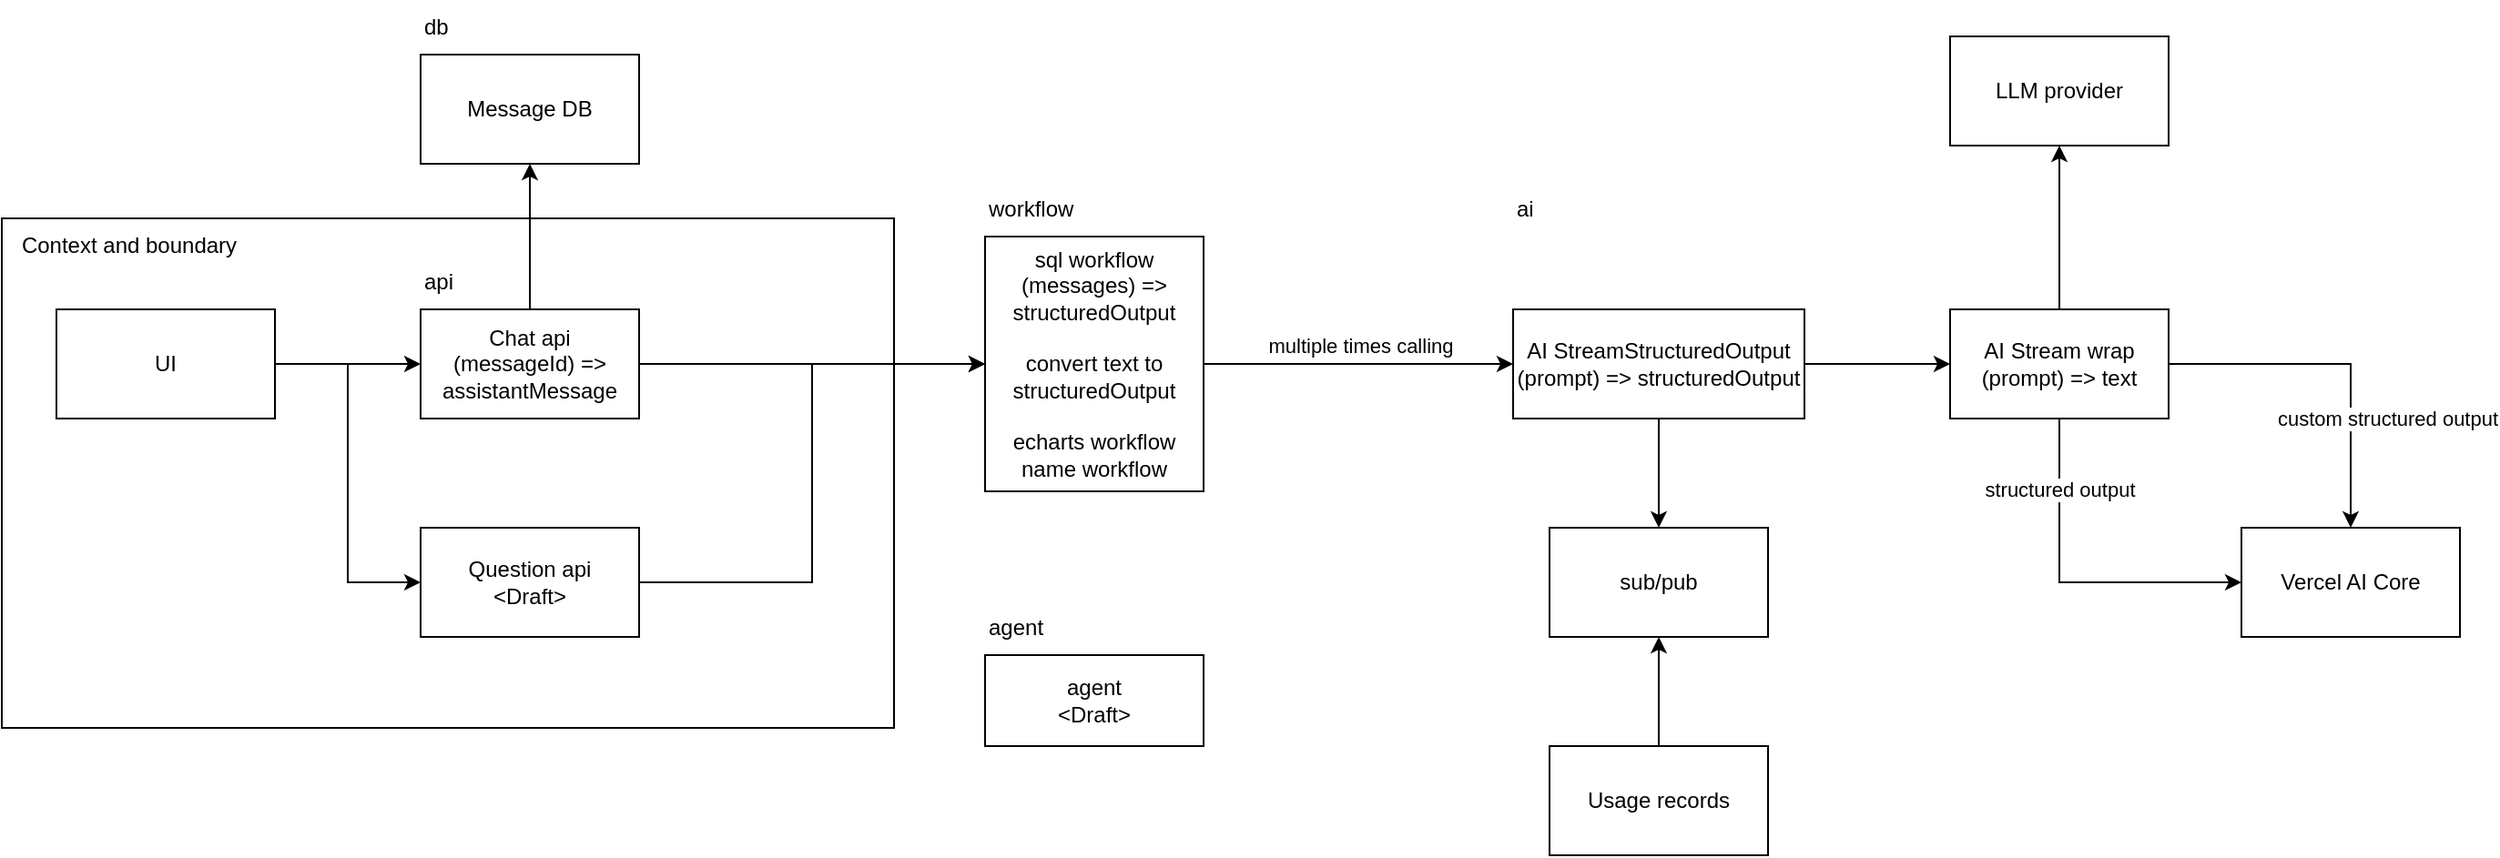 <mxfile version="16.1.2" type="device"><diagram id="T_5NbkTzH4--SwDODfP7" name="Page-1"><mxGraphModel dx="1346" dy="852" grid="1" gridSize="10" guides="1" tooltips="1" connect="1" arrows="1" fold="1" page="1" pageScale="1" pageWidth="850" pageHeight="1100" math="0" shadow="0"><root><mxCell id="0"/><mxCell id="1" parent="0"/><mxCell id="xecHZkNJOGoabuRnsaL3-22" value="" style="rounded=0;whiteSpace=wrap;html=1;" parent="1" vertex="1"><mxGeometry x="50" y="190" width="490" height="280" as="geometry"/></mxCell><mxCell id="xecHZkNJOGoabuRnsaL3-6" style="edgeStyle=orthogonalEdgeStyle;rounded=0;orthogonalLoop=1;jettySize=auto;html=1;exitX=1;exitY=0.5;exitDx=0;exitDy=0;entryX=0;entryY=0.5;entryDx=0;entryDy=0;" parent="1" source="xecHZkNJOGoabuRnsaL3-1" target="xecHZkNJOGoabuRnsaL3-2" edge="1"><mxGeometry relative="1" as="geometry"/></mxCell><mxCell id="xecHZkNJOGoabuRnsaL3-7" style="edgeStyle=orthogonalEdgeStyle;rounded=0;orthogonalLoop=1;jettySize=auto;html=1;exitX=1;exitY=0.5;exitDx=0;exitDy=0;entryX=0;entryY=0.5;entryDx=0;entryDy=0;" parent="1" source="xecHZkNJOGoabuRnsaL3-1" target="xecHZkNJOGoabuRnsaL3-3" edge="1"><mxGeometry relative="1" as="geometry"/></mxCell><mxCell id="xecHZkNJOGoabuRnsaL3-1" value="UI" style="rounded=0;whiteSpace=wrap;html=1;" parent="1" vertex="1"><mxGeometry x="80" y="240" width="120" height="60" as="geometry"/></mxCell><mxCell id="xecHZkNJOGoabuRnsaL3-8" style="edgeStyle=orthogonalEdgeStyle;rounded=0;orthogonalLoop=1;jettySize=auto;html=1;exitX=1;exitY=0.5;exitDx=0;exitDy=0;entryX=0;entryY=0.5;entryDx=0;entryDy=0;" parent="1" source="xecHZkNJOGoabuRnsaL3-2" target="xecHZkNJOGoabuRnsaL3-4" edge="1"><mxGeometry relative="1" as="geometry"/></mxCell><mxCell id="xecHZkNJOGoabuRnsaL3-21" style="edgeStyle=orthogonalEdgeStyle;rounded=0;orthogonalLoop=1;jettySize=auto;html=1;exitX=0.5;exitY=0;exitDx=0;exitDy=0;entryX=0.5;entryY=1;entryDx=0;entryDy=0;" parent="1" source="xecHZkNJOGoabuRnsaL3-2" target="xecHZkNJOGoabuRnsaL3-20" edge="1"><mxGeometry relative="1" as="geometry"/></mxCell><mxCell id="xecHZkNJOGoabuRnsaL3-2" value="Chat api&lt;br&gt;(messageId) =&amp;gt; assistantMessage" style="rounded=0;whiteSpace=wrap;html=1;" parent="1" vertex="1"><mxGeometry x="280" y="240" width="120" height="60" as="geometry"/></mxCell><mxCell id="xecHZkNJOGoabuRnsaL3-9" style="edgeStyle=orthogonalEdgeStyle;rounded=0;orthogonalLoop=1;jettySize=auto;html=1;exitX=1;exitY=0.5;exitDx=0;exitDy=0;entryX=0;entryY=0.5;entryDx=0;entryDy=0;" parent="1" source="xecHZkNJOGoabuRnsaL3-3" target="xecHZkNJOGoabuRnsaL3-4" edge="1"><mxGeometry relative="1" as="geometry"/></mxCell><mxCell id="xecHZkNJOGoabuRnsaL3-3" value="Question api&lt;br&gt;&amp;lt;Draft&amp;gt;" style="rounded=0;whiteSpace=wrap;html=1;" parent="1" vertex="1"><mxGeometry x="280" y="360" width="120" height="60" as="geometry"/></mxCell><mxCell id="xecHZkNJOGoabuRnsaL3-10" style="edgeStyle=orthogonalEdgeStyle;rounded=0;orthogonalLoop=1;jettySize=auto;html=1;exitX=1;exitY=0.5;exitDx=0;exitDy=0;entryX=0;entryY=0.5;entryDx=0;entryDy=0;" parent="1" source="xecHZkNJOGoabuRnsaL3-4" target="xecHZkNJOGoabuRnsaL3-5" edge="1"><mxGeometry relative="1" as="geometry"/></mxCell><mxCell id="xecHZkNJOGoabuRnsaL3-16" value="multiple times calling" style="edgeLabel;html=1;align=center;verticalAlign=middle;resizable=0;points=[];" parent="xecHZkNJOGoabuRnsaL3-10" vertex="1" connectable="0"><mxGeometry x="-0.15" y="-1" relative="1" as="geometry"><mxPoint x="13" y="-11" as="offset"/></mxGeometry></mxCell><mxCell id="xecHZkNJOGoabuRnsaL3-13" style="edgeStyle=orthogonalEdgeStyle;rounded=0;orthogonalLoop=1;jettySize=auto;html=1;exitX=0.5;exitY=0;exitDx=0;exitDy=0;entryX=0.5;entryY=1;entryDx=0;entryDy=0;" parent="1" source="xecHZkNJOGoabuRnsaL3-29" target="xecHZkNJOGoabuRnsaL3-11" edge="1"><mxGeometry relative="1" as="geometry"/></mxCell><mxCell id="xecHZkNJOGoabuRnsaL3-4" value="sql workflow&lt;br&gt;(messages) =&amp;gt; structuredOutput&lt;br&gt;&lt;br&gt;convert text to structuredOutput&lt;br&gt;&lt;br&gt;echarts workflow&lt;br&gt;name workflow" style="rounded=0;whiteSpace=wrap;html=1;" parent="1" vertex="1"><mxGeometry x="590" y="200" width="120" height="140" as="geometry"/></mxCell><mxCell id="xecHZkNJOGoabuRnsaL3-18" style="edgeStyle=orthogonalEdgeStyle;rounded=0;orthogonalLoop=1;jettySize=auto;html=1;exitX=0.5;exitY=1;exitDx=0;exitDy=0;entryX=0.5;entryY=0;entryDx=0;entryDy=0;" parent="1" source="xecHZkNJOGoabuRnsaL3-5" target="xecHZkNJOGoabuRnsaL3-17" edge="1"><mxGeometry relative="1" as="geometry"/></mxCell><mxCell id="xecHZkNJOGoabuRnsaL3-30" style="edgeStyle=orthogonalEdgeStyle;rounded=0;orthogonalLoop=1;jettySize=auto;html=1;exitX=1;exitY=0.5;exitDx=0;exitDy=0;entryX=0;entryY=0.5;entryDx=0;entryDy=0;" parent="1" source="xecHZkNJOGoabuRnsaL3-5" target="xecHZkNJOGoabuRnsaL3-29" edge="1"><mxGeometry relative="1" as="geometry"/></mxCell><mxCell id="xecHZkNJOGoabuRnsaL3-5" value="AI StreamStructuredOutput&lt;br&gt;(prompt) =&amp;gt; structuredOutput" style="rounded=0;whiteSpace=wrap;html=1;" parent="1" vertex="1"><mxGeometry x="880" y="240" width="160" height="60" as="geometry"/></mxCell><mxCell id="xecHZkNJOGoabuRnsaL3-11" value="LLM provider" style="rounded=0;whiteSpace=wrap;html=1;" parent="1" vertex="1"><mxGeometry x="1120" y="90" width="120" height="60" as="geometry"/></mxCell><mxCell id="xecHZkNJOGoabuRnsaL3-19" style="edgeStyle=orthogonalEdgeStyle;rounded=0;orthogonalLoop=1;jettySize=auto;html=1;exitX=0.5;exitY=0;exitDx=0;exitDy=0;entryX=0.5;entryY=1;entryDx=0;entryDy=0;" parent="1" source="xecHZkNJOGoabuRnsaL3-14" target="xecHZkNJOGoabuRnsaL3-17" edge="1"><mxGeometry relative="1" as="geometry"/></mxCell><mxCell id="xecHZkNJOGoabuRnsaL3-14" value="Usage records" style="rounded=0;whiteSpace=wrap;html=1;" parent="1" vertex="1"><mxGeometry x="900" y="480" width="120" height="60" as="geometry"/></mxCell><mxCell id="xecHZkNJOGoabuRnsaL3-17" value="sub/pub" style="rounded=0;whiteSpace=wrap;html=1;" parent="1" vertex="1"><mxGeometry x="900" y="360" width="120" height="60" as="geometry"/></mxCell><mxCell id="xecHZkNJOGoabuRnsaL3-20" value="Message DB" style="rounded=0;whiteSpace=wrap;html=1;" parent="1" vertex="1"><mxGeometry x="280" y="100" width="120" height="60" as="geometry"/></mxCell><mxCell id="xecHZkNJOGoabuRnsaL3-24" value="Context and boundary" style="text;html=1;strokeColor=none;fillColor=none;align=center;verticalAlign=middle;whiteSpace=wrap;rounded=0;" parent="1" vertex="1"><mxGeometry x="50" y="190" width="140" height="30" as="geometry"/></mxCell><mxCell id="xecHZkNJOGoabuRnsaL3-25" value="workflow" style="text;html=1;strokeColor=none;fillColor=none;align=left;verticalAlign=middle;whiteSpace=wrap;rounded=0;" parent="1" vertex="1"><mxGeometry x="590" y="170" width="170" height="30" as="geometry"/></mxCell><mxCell id="xecHZkNJOGoabuRnsaL3-26" value="ai" style="text;html=1;strokeColor=none;fillColor=none;align=left;verticalAlign=middle;whiteSpace=wrap;rounded=0;" parent="1" vertex="1"><mxGeometry x="880" y="170" width="170" height="30" as="geometry"/></mxCell><mxCell id="xecHZkNJOGoabuRnsaL3-27" value="db" style="text;html=1;strokeColor=none;fillColor=none;align=left;verticalAlign=middle;whiteSpace=wrap;rounded=0;" parent="1" vertex="1"><mxGeometry x="280" y="70" width="170" height="30" as="geometry"/></mxCell><mxCell id="xecHZkNJOGoabuRnsaL3-28" value="api" style="text;html=1;strokeColor=none;fillColor=none;align=left;verticalAlign=middle;whiteSpace=wrap;rounded=0;" parent="1" vertex="1"><mxGeometry x="280" y="210" width="170" height="30" as="geometry"/></mxCell><mxCell id="xecHZkNJOGoabuRnsaL3-32" style="edgeStyle=orthogonalEdgeStyle;rounded=0;orthogonalLoop=1;jettySize=auto;html=1;exitX=1;exitY=0.5;exitDx=0;exitDy=0;entryX=0.5;entryY=0;entryDx=0;entryDy=0;" parent="1" source="xecHZkNJOGoabuRnsaL3-29" target="xecHZkNJOGoabuRnsaL3-31" edge="1"><mxGeometry relative="1" as="geometry"/></mxCell><mxCell id="xecHZkNJOGoabuRnsaL3-36" value="custom structured output" style="edgeLabel;html=1;align=center;verticalAlign=middle;resizable=0;points=[];" parent="xecHZkNJOGoabuRnsaL3-32" vertex="1" connectable="0"><mxGeometry x="-0.2" y="-1" relative="1" as="geometry"><mxPoint x="44" y="29" as="offset"/></mxGeometry></mxCell><mxCell id="j2VCofqriF12ckQbAM_w-1" style="edgeStyle=orthogonalEdgeStyle;rounded=0;orthogonalLoop=1;jettySize=auto;html=1;exitX=0.5;exitY=1;exitDx=0;exitDy=0;entryX=0;entryY=0.5;entryDx=0;entryDy=0;" edge="1" parent="1" source="xecHZkNJOGoabuRnsaL3-29" target="xecHZkNJOGoabuRnsaL3-31"><mxGeometry relative="1" as="geometry"/></mxCell><mxCell id="j2VCofqriF12ckQbAM_w-2" value="structured output" style="edgeLabel;html=1;align=center;verticalAlign=middle;resizable=0;points=[];" vertex="1" connectable="0" parent="j2VCofqriF12ckQbAM_w-1"><mxGeometry x="-0.59" relative="1" as="geometry"><mxPoint as="offset"/></mxGeometry></mxCell><mxCell id="xecHZkNJOGoabuRnsaL3-29" value="AI Stream wrap&lt;br&gt;(prompt) =&amp;gt; text" style="rounded=0;whiteSpace=wrap;html=1;" parent="1" vertex="1"><mxGeometry x="1120" y="240" width="120" height="60" as="geometry"/></mxCell><mxCell id="xecHZkNJOGoabuRnsaL3-31" value="Vercel AI Core" style="rounded=0;whiteSpace=wrap;html=1;" parent="1" vertex="1"><mxGeometry x="1280" y="360" width="120" height="60" as="geometry"/></mxCell><mxCell id="xecHZkNJOGoabuRnsaL3-37" value="agent&lt;br&gt;&amp;lt;Draft&amp;gt;" style="rounded=0;whiteSpace=wrap;html=1;" parent="1" vertex="1"><mxGeometry x="590" y="430" width="120" height="50" as="geometry"/></mxCell><mxCell id="xecHZkNJOGoabuRnsaL3-38" value="agent" style="text;html=1;strokeColor=none;fillColor=none;align=left;verticalAlign=middle;whiteSpace=wrap;rounded=0;" parent="1" vertex="1"><mxGeometry x="590" y="400" width="170" height="30" as="geometry"/></mxCell></root></mxGraphModel></diagram></mxfile>